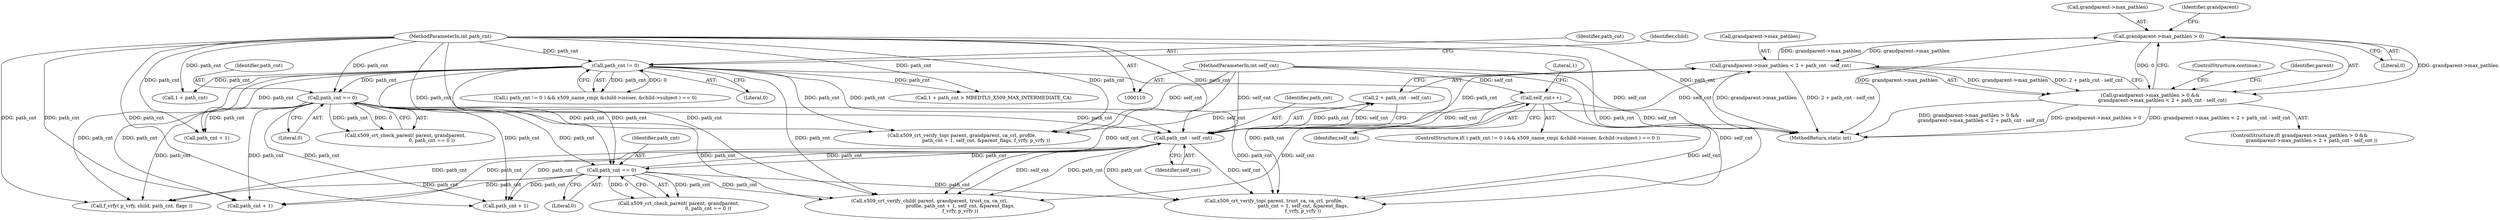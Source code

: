 digraph "0_mbedtls_31458a18788b0cf0b722acda9bb2f2fe13a3fb32_1@API" {
"1000359" [label="(Call,grandparent->max_pathlen > 0)"];
"1000364" [label="(Call,grandparent->max_pathlen < 2 + path_cnt - self_cnt)"];
"1000359" [label="(Call,grandparent->max_pathlen > 0)"];
"1000370" [label="(Call,path_cnt - self_cnt)"];
"1000309" [label="(Call,path_cnt == 0)"];
"1000116" [label="(MethodParameterIn,int path_cnt)"];
"1000132" [label="(Call,path_cnt != 0)"];
"1000381" [label="(Call,path_cnt == 0)"];
"1000146" [label="(Call,self_cnt++)"];
"1000117" [label="(MethodParameterIn,int self_cnt)"];
"1000358" [label="(Call,grandparent->max_pathlen > 0 &&\n                grandparent->max_pathlen < 2 + path_cnt - self_cnt)"];
"1000444" [label="(Call,f_vrfy( p_vrfy, child, path_cnt, flags ))"];
"1000139" [label="(Identifier,child)"];
"1000326" [label="(Call,path_cnt + 1)"];
"1000382" [label="(Identifier,path_cnt)"];
"1000370" [label="(Call,path_cnt - self_cnt)"];
"1000374" [label="(ControlStructure,continue;)"];
"1000321" [label="(Call,x509_crt_verify_top( parent, grandparent, ca_crl, profile,\n                                path_cnt + 1, self_cnt, &parent_flags, f_vrfy, p_vrfy ))"];
"1000311" [label="(Literal,0)"];
"1000151" [label="(Literal,1)"];
"1000422" [label="(Call,path_cnt + 1)"];
"1000130" [label="(ControlStructure,if( ( path_cnt != 0 ) && x509_name_cmp( &child->issuer, &child->subject ) == 0 ))"];
"1000371" [label="(Identifier,path_cnt)"];
"1000360" [label="(Call,grandparent->max_pathlen)"];
"1000372" [label="(Identifier,self_cnt)"];
"1000381" [label="(Call,path_cnt == 0)"];
"1000458" [label="(MethodReturn,static int)"];
"1000117" [label="(MethodParameterIn,int self_cnt)"];
"1000305" [label="(Call,x509_crt_check_parent( parent, grandparent,\n                                   0, path_cnt == 0 ))"];
"1000359" [label="(Call,grandparent->max_pathlen > 0)"];
"1000309" [label="(Call,path_cnt == 0)"];
"1000147" [label="(Identifier,self_cnt)"];
"1000393" [label="(Call,x509_crt_verify_child( parent, grandparent, trust_ca, ca_crl,\n                                         profile, path_cnt + 1, self_cnt, &parent_flags,\n                                         f_vrfy, p_vrfy ))"];
"1000146" [label="(Call,self_cnt++)"];
"1000133" [label="(Identifier,path_cnt)"];
"1000131" [label="(Call,( path_cnt != 0 ) && x509_name_cmp( &child->issuer, &child->subject ) == 0)"];
"1000377" [label="(Call,x509_crt_check_parent( parent, grandparent,\n                                       0, path_cnt == 0 ))"];
"1000149" [label="(Call,1 + path_cnt > MBEDTLS_X509_MAX_INTERMEDIATE_CA)"];
"1000116" [label="(MethodParameterIn,int path_cnt)"];
"1000399" [label="(Call,path_cnt + 1)"];
"1000383" [label="(Literal,0)"];
"1000358" [label="(Call,grandparent->max_pathlen > 0 &&\n                grandparent->max_pathlen < 2 + path_cnt - self_cnt)"];
"1000365" [label="(Call,grandparent->max_pathlen)"];
"1000368" [label="(Call,2 + path_cnt - self_cnt)"];
"1000134" [label="(Literal,0)"];
"1000132" [label="(Call,path_cnt != 0)"];
"1000357" [label="(ControlStructure,if( grandparent->max_pathlen > 0 &&\n                grandparent->max_pathlen < 2 + path_cnt - self_cnt ))"];
"1000417" [label="(Call,x509_crt_verify_top( parent, trust_ca, ca_crl, profile,\n                                       path_cnt + 1, self_cnt, &parent_flags,\n                                       f_vrfy, p_vrfy ))"];
"1000150" [label="(Call,1 + path_cnt)"];
"1000363" [label="(Literal,0)"];
"1000378" [label="(Identifier,parent)"];
"1000310" [label="(Identifier,path_cnt)"];
"1000366" [label="(Identifier,grandparent)"];
"1000364" [label="(Call,grandparent->max_pathlen < 2 + path_cnt - self_cnt)"];
"1000359" -> "1000358"  [label="AST: "];
"1000359" -> "1000363"  [label="CFG: "];
"1000360" -> "1000359"  [label="AST: "];
"1000363" -> "1000359"  [label="AST: "];
"1000366" -> "1000359"  [label="CFG: "];
"1000358" -> "1000359"  [label="CFG: "];
"1000359" -> "1000458"  [label="DDG: grandparent->max_pathlen"];
"1000359" -> "1000358"  [label="DDG: grandparent->max_pathlen"];
"1000359" -> "1000358"  [label="DDG: 0"];
"1000364" -> "1000359"  [label="DDG: grandparent->max_pathlen"];
"1000359" -> "1000364"  [label="DDG: grandparent->max_pathlen"];
"1000364" -> "1000358"  [label="AST: "];
"1000364" -> "1000368"  [label="CFG: "];
"1000365" -> "1000364"  [label="AST: "];
"1000368" -> "1000364"  [label="AST: "];
"1000358" -> "1000364"  [label="CFG: "];
"1000364" -> "1000458"  [label="DDG: grandparent->max_pathlen"];
"1000364" -> "1000458"  [label="DDG: 2 + path_cnt - self_cnt"];
"1000364" -> "1000358"  [label="DDG: grandparent->max_pathlen"];
"1000364" -> "1000358"  [label="DDG: 2 + path_cnt - self_cnt"];
"1000370" -> "1000364"  [label="DDG: path_cnt"];
"1000370" -> "1000364"  [label="DDG: self_cnt"];
"1000370" -> "1000368"  [label="AST: "];
"1000370" -> "1000372"  [label="CFG: "];
"1000371" -> "1000370"  [label="AST: "];
"1000372" -> "1000370"  [label="AST: "];
"1000368" -> "1000370"  [label="CFG: "];
"1000370" -> "1000368"  [label="DDG: path_cnt"];
"1000370" -> "1000368"  [label="DDG: self_cnt"];
"1000309" -> "1000370"  [label="DDG: path_cnt"];
"1000381" -> "1000370"  [label="DDG: path_cnt"];
"1000116" -> "1000370"  [label="DDG: path_cnt"];
"1000132" -> "1000370"  [label="DDG: path_cnt"];
"1000146" -> "1000370"  [label="DDG: self_cnt"];
"1000117" -> "1000370"  [label="DDG: self_cnt"];
"1000370" -> "1000381"  [label="DDG: path_cnt"];
"1000370" -> "1000393"  [label="DDG: self_cnt"];
"1000370" -> "1000393"  [label="DDG: path_cnt"];
"1000370" -> "1000399"  [label="DDG: path_cnt"];
"1000370" -> "1000417"  [label="DDG: path_cnt"];
"1000370" -> "1000417"  [label="DDG: self_cnt"];
"1000370" -> "1000422"  [label="DDG: path_cnt"];
"1000370" -> "1000444"  [label="DDG: path_cnt"];
"1000309" -> "1000305"  [label="AST: "];
"1000309" -> "1000311"  [label="CFG: "];
"1000310" -> "1000309"  [label="AST: "];
"1000311" -> "1000309"  [label="AST: "];
"1000305" -> "1000309"  [label="CFG: "];
"1000309" -> "1000305"  [label="DDG: path_cnt"];
"1000309" -> "1000305"  [label="DDG: 0"];
"1000116" -> "1000309"  [label="DDG: path_cnt"];
"1000132" -> "1000309"  [label="DDG: path_cnt"];
"1000309" -> "1000321"  [label="DDG: path_cnt"];
"1000309" -> "1000326"  [label="DDG: path_cnt"];
"1000309" -> "1000381"  [label="DDG: path_cnt"];
"1000309" -> "1000393"  [label="DDG: path_cnt"];
"1000309" -> "1000399"  [label="DDG: path_cnt"];
"1000309" -> "1000417"  [label="DDG: path_cnt"];
"1000309" -> "1000422"  [label="DDG: path_cnt"];
"1000309" -> "1000444"  [label="DDG: path_cnt"];
"1000116" -> "1000110"  [label="AST: "];
"1000116" -> "1000458"  [label="DDG: path_cnt"];
"1000116" -> "1000132"  [label="DDG: path_cnt"];
"1000116" -> "1000149"  [label="DDG: path_cnt"];
"1000116" -> "1000150"  [label="DDG: path_cnt"];
"1000116" -> "1000321"  [label="DDG: path_cnt"];
"1000116" -> "1000326"  [label="DDG: path_cnt"];
"1000116" -> "1000381"  [label="DDG: path_cnt"];
"1000116" -> "1000393"  [label="DDG: path_cnt"];
"1000116" -> "1000399"  [label="DDG: path_cnt"];
"1000116" -> "1000417"  [label="DDG: path_cnt"];
"1000116" -> "1000422"  [label="DDG: path_cnt"];
"1000116" -> "1000444"  [label="DDG: path_cnt"];
"1000132" -> "1000131"  [label="AST: "];
"1000132" -> "1000134"  [label="CFG: "];
"1000133" -> "1000132"  [label="AST: "];
"1000134" -> "1000132"  [label="AST: "];
"1000139" -> "1000132"  [label="CFG: "];
"1000131" -> "1000132"  [label="CFG: "];
"1000132" -> "1000131"  [label="DDG: path_cnt"];
"1000132" -> "1000131"  [label="DDG: 0"];
"1000132" -> "1000149"  [label="DDG: path_cnt"];
"1000132" -> "1000150"  [label="DDG: path_cnt"];
"1000132" -> "1000321"  [label="DDG: path_cnt"];
"1000132" -> "1000326"  [label="DDG: path_cnt"];
"1000132" -> "1000381"  [label="DDG: path_cnt"];
"1000132" -> "1000393"  [label="DDG: path_cnt"];
"1000132" -> "1000399"  [label="DDG: path_cnt"];
"1000132" -> "1000417"  [label="DDG: path_cnt"];
"1000132" -> "1000422"  [label="DDG: path_cnt"];
"1000132" -> "1000444"  [label="DDG: path_cnt"];
"1000381" -> "1000377"  [label="AST: "];
"1000381" -> "1000383"  [label="CFG: "];
"1000382" -> "1000381"  [label="AST: "];
"1000383" -> "1000381"  [label="AST: "];
"1000377" -> "1000381"  [label="CFG: "];
"1000381" -> "1000377"  [label="DDG: path_cnt"];
"1000381" -> "1000377"  [label="DDG: 0"];
"1000381" -> "1000393"  [label="DDG: path_cnt"];
"1000381" -> "1000399"  [label="DDG: path_cnt"];
"1000381" -> "1000417"  [label="DDG: path_cnt"];
"1000381" -> "1000422"  [label="DDG: path_cnt"];
"1000381" -> "1000444"  [label="DDG: path_cnt"];
"1000146" -> "1000130"  [label="AST: "];
"1000146" -> "1000147"  [label="CFG: "];
"1000147" -> "1000146"  [label="AST: "];
"1000151" -> "1000146"  [label="CFG: "];
"1000146" -> "1000458"  [label="DDG: self_cnt"];
"1000117" -> "1000146"  [label="DDG: self_cnt"];
"1000146" -> "1000321"  [label="DDG: self_cnt"];
"1000146" -> "1000393"  [label="DDG: self_cnt"];
"1000146" -> "1000417"  [label="DDG: self_cnt"];
"1000117" -> "1000110"  [label="AST: "];
"1000117" -> "1000458"  [label="DDG: self_cnt"];
"1000117" -> "1000321"  [label="DDG: self_cnt"];
"1000117" -> "1000393"  [label="DDG: self_cnt"];
"1000117" -> "1000417"  [label="DDG: self_cnt"];
"1000358" -> "1000357"  [label="AST: "];
"1000374" -> "1000358"  [label="CFG: "];
"1000378" -> "1000358"  [label="CFG: "];
"1000358" -> "1000458"  [label="DDG: grandparent->max_pathlen < 2 + path_cnt - self_cnt"];
"1000358" -> "1000458"  [label="DDG: grandparent->max_pathlen > 0 &&\n                grandparent->max_pathlen < 2 + path_cnt - self_cnt"];
"1000358" -> "1000458"  [label="DDG: grandparent->max_pathlen > 0"];
}
